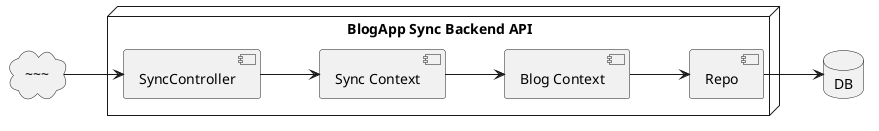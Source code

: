 @startuml
left to right direction

cloud "~~~" as Internet

node "BlogApp Sync Backend API" as API {
    [SyncController] as Cntrl
    [Sync Context] as Sync
    [Blog Context] as Blog
    [Repo] as Repo
}

database DB
 
Internet --> Cntrl
Cntrl --> Sync
Sync --> Blog
Blog --> Repo
Repo --> DB

@enduml